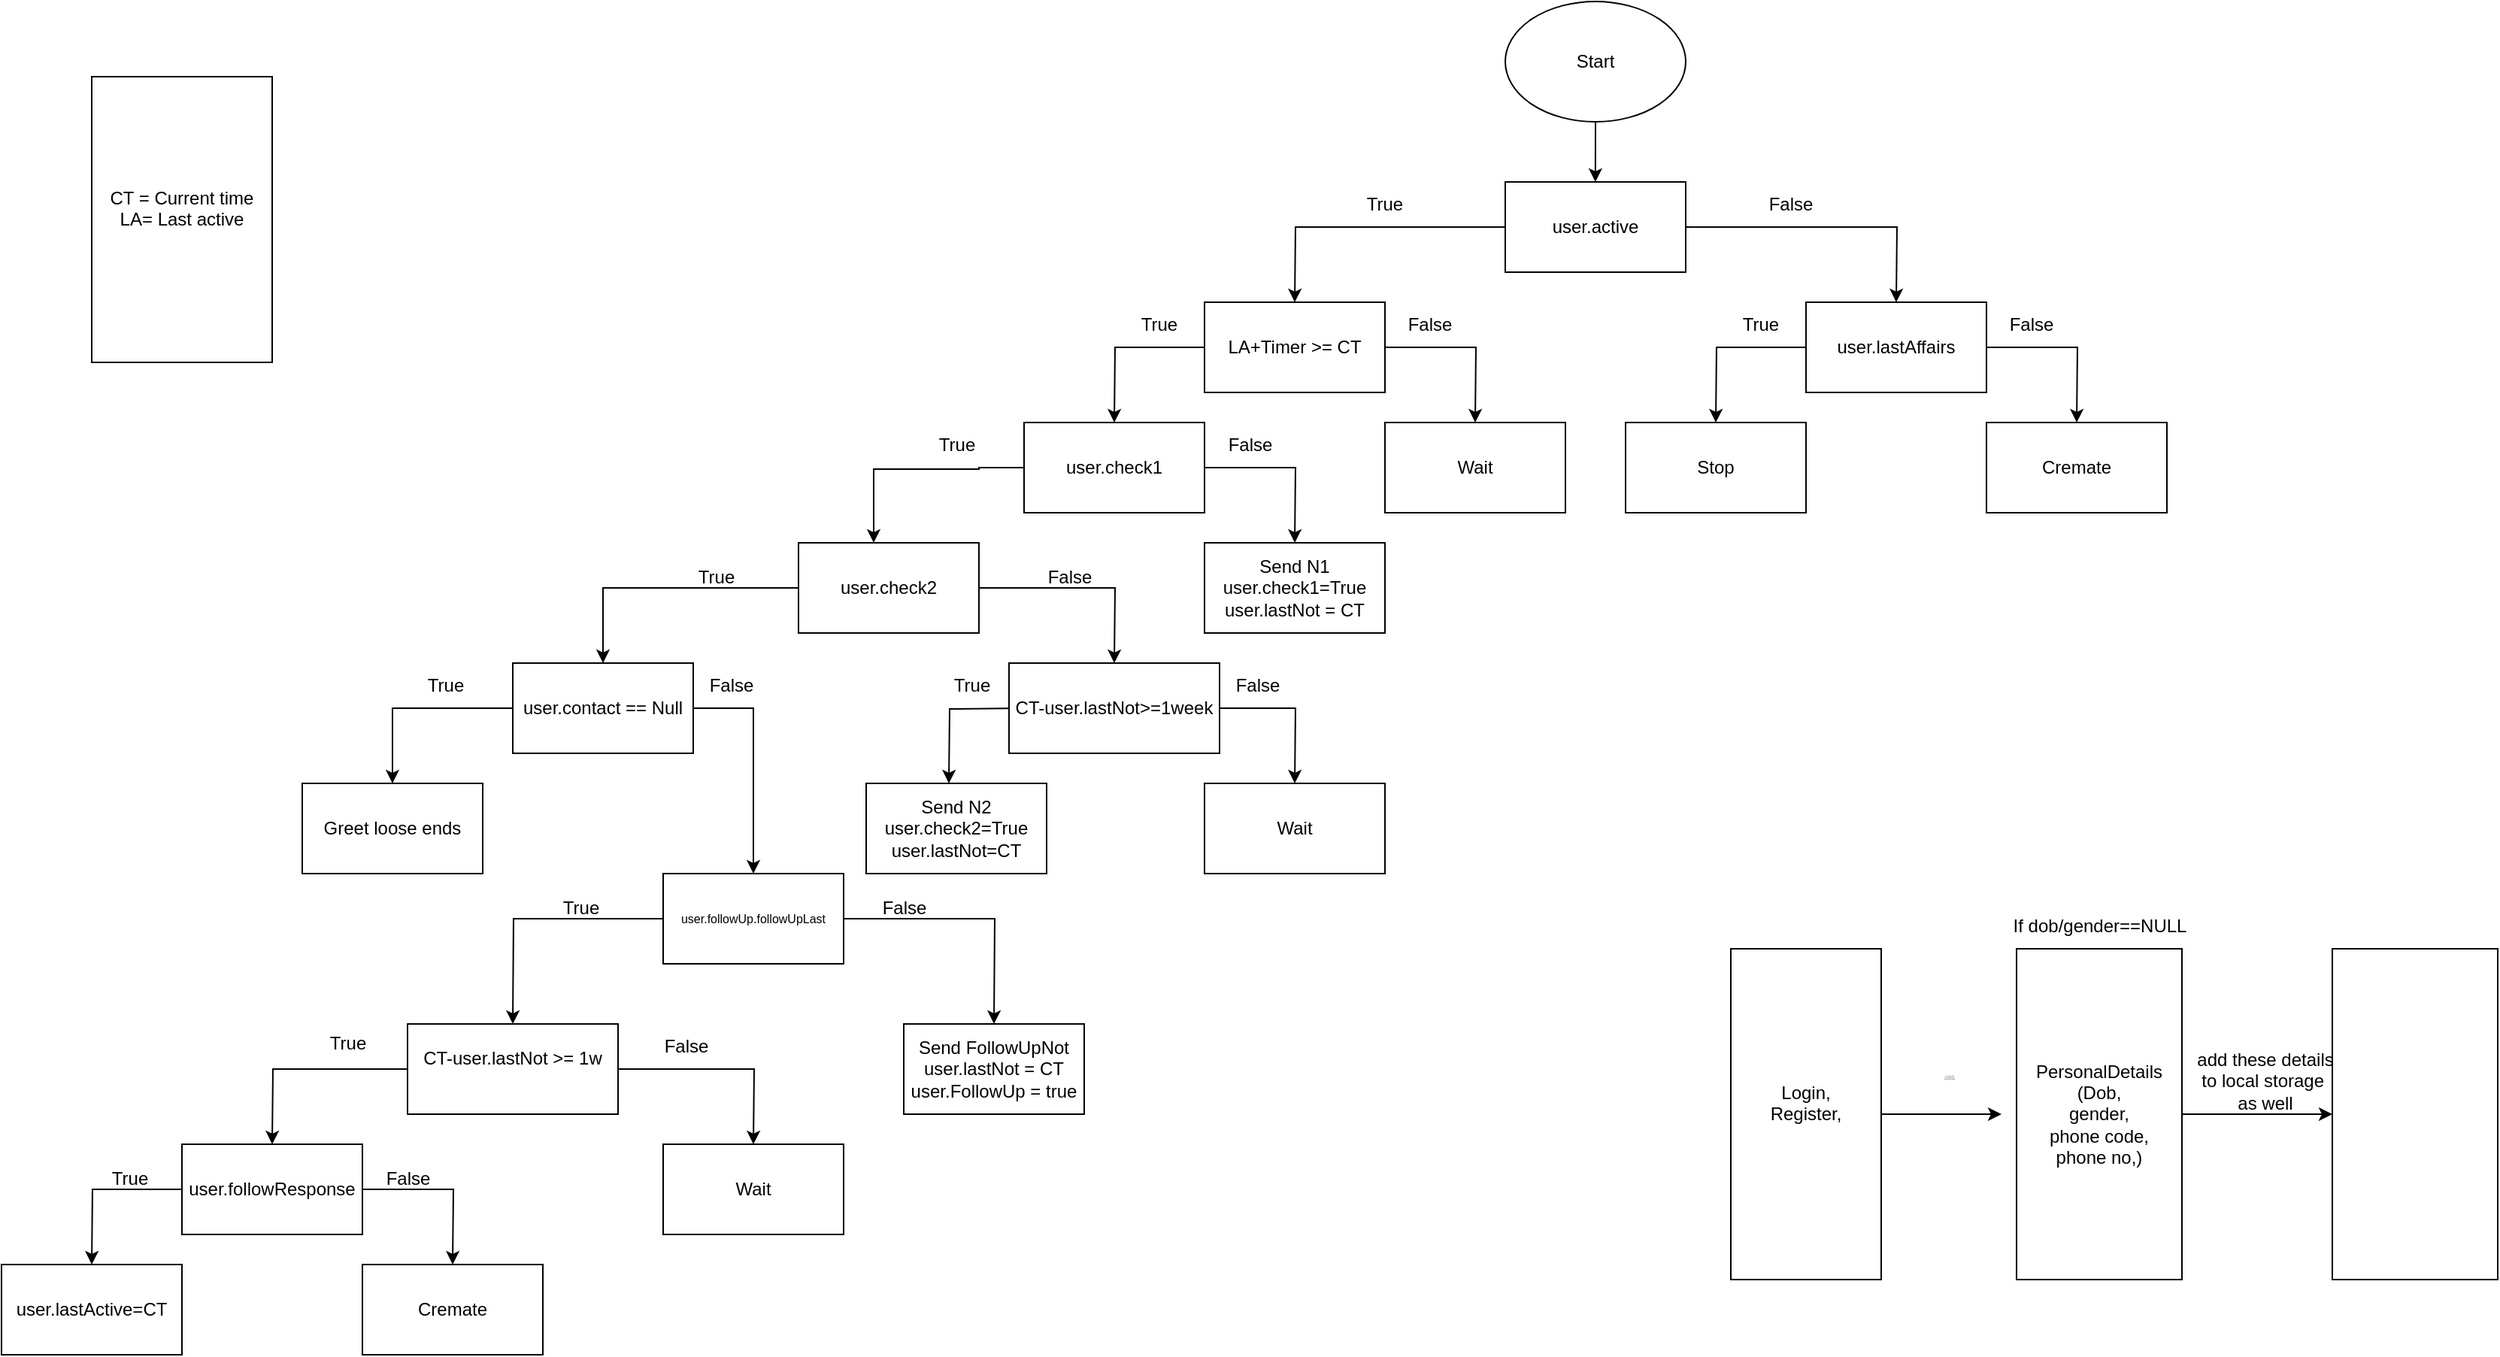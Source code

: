 <mxfile version="24.8.4">
  <diagram name="Page-1" id="K5yaOyUJU9RfkCoRuIgk">
    <mxGraphModel dx="2284" dy="818" grid="1" gridSize="10" guides="1" tooltips="1" connect="1" arrows="1" fold="1" page="1" pageScale="1" pageWidth="850" pageHeight="1100" math="0" shadow="0">
      <root>
        <mxCell id="0" />
        <mxCell id="1" parent="0" />
        <mxCell id="E0R6BfmWh4z85ws4LRd0-1" value="CT = Current time&lt;div&gt;LA= Last active&lt;/div&gt;&lt;div&gt;&lt;br&gt;&lt;/div&gt;" style="rounded=0;whiteSpace=wrap;html=1;" parent="1" vertex="1">
          <mxGeometry x="-600" y="170" width="120" height="190" as="geometry" />
        </mxCell>
        <mxCell id="E0R6BfmWh4z85ws4LRd0-2" value="Start" style="ellipse;whiteSpace=wrap;html=1;" parent="1" vertex="1">
          <mxGeometry x="340" y="120" width="120" height="80" as="geometry" />
        </mxCell>
        <mxCell id="E0R6BfmWh4z85ws4LRd0-3" value="" style="endArrow=classic;html=1;rounded=0;" parent="1" edge="1">
          <mxGeometry width="50" height="50" relative="1" as="geometry">
            <mxPoint x="400" y="200" as="sourcePoint" />
            <mxPoint x="399.95" y="240" as="targetPoint" />
            <Array as="points">
              <mxPoint x="399.95" y="230" />
              <mxPoint x="399.95" y="240" />
            </Array>
          </mxGeometry>
        </mxCell>
        <mxCell id="E0R6BfmWh4z85ws4LRd0-6" style="edgeStyle=orthogonalEdgeStyle;rounded=0;orthogonalLoop=1;jettySize=auto;html=1;exitX=1;exitY=0.5;exitDx=0;exitDy=0;" parent="1" source="E0R6BfmWh4z85ws4LRd0-4" edge="1">
          <mxGeometry relative="1" as="geometry">
            <mxPoint x="600" y="320" as="targetPoint" />
          </mxGeometry>
        </mxCell>
        <mxCell id="E0R6BfmWh4z85ws4LRd0-7" style="edgeStyle=orthogonalEdgeStyle;rounded=0;orthogonalLoop=1;jettySize=auto;html=1;exitX=0;exitY=0.5;exitDx=0;exitDy=0;" parent="1" source="E0R6BfmWh4z85ws4LRd0-4" edge="1">
          <mxGeometry relative="1" as="geometry">
            <mxPoint x="200" y="320" as="targetPoint" />
          </mxGeometry>
        </mxCell>
        <mxCell id="E0R6BfmWh4z85ws4LRd0-4" value="user.active" style="rounded=0;whiteSpace=wrap;html=1;" parent="1" vertex="1">
          <mxGeometry x="340" y="240" width="120" height="60" as="geometry" />
        </mxCell>
        <mxCell id="E0R6BfmWh4z85ws4LRd0-8" value="False" style="text;html=1;align=center;verticalAlign=middle;whiteSpace=wrap;rounded=0;" parent="1" vertex="1">
          <mxGeometry x="500" y="240" width="60" height="30" as="geometry" />
        </mxCell>
        <mxCell id="E0R6BfmWh4z85ws4LRd0-9" value="True" style="text;html=1;align=center;verticalAlign=middle;whiteSpace=wrap;rounded=0;" parent="1" vertex="1">
          <mxGeometry x="230" y="240" width="60" height="30" as="geometry" />
        </mxCell>
        <mxCell id="E0R6BfmWh4z85ws4LRd0-11" style="edgeStyle=orthogonalEdgeStyle;rounded=0;orthogonalLoop=1;jettySize=auto;html=1;" parent="1" source="E0R6BfmWh4z85ws4LRd0-10" edge="1">
          <mxGeometry relative="1" as="geometry">
            <mxPoint x="480" y="400" as="targetPoint" />
          </mxGeometry>
        </mxCell>
        <mxCell id="E0R6BfmWh4z85ws4LRd0-12" style="edgeStyle=orthogonalEdgeStyle;rounded=0;orthogonalLoop=1;jettySize=auto;html=1;exitX=1;exitY=0.5;exitDx=0;exitDy=0;" parent="1" source="E0R6BfmWh4z85ws4LRd0-10" edge="1">
          <mxGeometry relative="1" as="geometry">
            <mxPoint x="720" y="400" as="targetPoint" />
          </mxGeometry>
        </mxCell>
        <mxCell id="E0R6BfmWh4z85ws4LRd0-10" value="user.lastAffairs" style="rounded=0;whiteSpace=wrap;html=1;" parent="1" vertex="1">
          <mxGeometry x="540" y="320" width="120" height="60" as="geometry" />
        </mxCell>
        <mxCell id="E0R6BfmWh4z85ws4LRd0-13" value="Stop" style="rounded=0;whiteSpace=wrap;html=1;" parent="1" vertex="1">
          <mxGeometry x="420" y="400" width="120" height="60" as="geometry" />
        </mxCell>
        <mxCell id="E0R6BfmWh4z85ws4LRd0-14" value="Cremate" style="rounded=0;whiteSpace=wrap;html=1;" parent="1" vertex="1">
          <mxGeometry x="660" y="400" width="120" height="60" as="geometry" />
        </mxCell>
        <mxCell id="E0R6BfmWh4z85ws4LRd0-15" value="True" style="text;html=1;align=center;verticalAlign=middle;whiteSpace=wrap;rounded=0;" parent="1" vertex="1">
          <mxGeometry x="480" y="320" width="60" height="30" as="geometry" />
        </mxCell>
        <mxCell id="E0R6BfmWh4z85ws4LRd0-16" value="False" style="text;html=1;align=center;verticalAlign=middle;whiteSpace=wrap;rounded=0;" parent="1" vertex="1">
          <mxGeometry x="660" y="320" width="60" height="30" as="geometry" />
        </mxCell>
        <mxCell id="E0R6BfmWh4z85ws4LRd0-18" style="edgeStyle=orthogonalEdgeStyle;rounded=0;orthogonalLoop=1;jettySize=auto;html=1;exitX=1;exitY=0.5;exitDx=0;exitDy=0;" parent="1" source="E0R6BfmWh4z85ws4LRd0-17" edge="1">
          <mxGeometry relative="1" as="geometry">
            <mxPoint x="320" y="400.0" as="targetPoint" />
          </mxGeometry>
        </mxCell>
        <mxCell id="E0R6BfmWh4z85ws4LRd0-19" style="edgeStyle=orthogonalEdgeStyle;rounded=0;orthogonalLoop=1;jettySize=auto;html=1;exitX=0;exitY=0.5;exitDx=0;exitDy=0;" parent="1" source="E0R6BfmWh4z85ws4LRd0-17" edge="1">
          <mxGeometry relative="1" as="geometry">
            <mxPoint x="80" y="400.0" as="targetPoint" />
          </mxGeometry>
        </mxCell>
        <mxCell id="E0R6BfmWh4z85ws4LRd0-17" value="LA+Timer &amp;gt;= CT" style="rounded=0;whiteSpace=wrap;html=1;" parent="1" vertex="1">
          <mxGeometry x="140" y="320" width="120" height="60" as="geometry" />
        </mxCell>
        <mxCell id="E0R6BfmWh4z85ws4LRd0-20" value="Wait" style="rounded=0;whiteSpace=wrap;html=1;" parent="1" vertex="1">
          <mxGeometry x="260" y="400" width="120" height="60" as="geometry" />
        </mxCell>
        <mxCell id="E0R6BfmWh4z85ws4LRd0-23" style="edgeStyle=orthogonalEdgeStyle;rounded=0;orthogonalLoop=1;jettySize=auto;html=1;exitX=0;exitY=0.5;exitDx=0;exitDy=0;" parent="1" source="E0R6BfmWh4z85ws4LRd0-21" edge="1">
          <mxGeometry relative="1" as="geometry">
            <mxPoint x="-80" y="480" as="targetPoint" />
            <mxPoint x="-10" y="430" as="sourcePoint" />
            <Array as="points">
              <mxPoint x="-10" y="430" />
              <mxPoint x="-10" y="431" />
              <mxPoint x="-80" y="431" />
            </Array>
          </mxGeometry>
        </mxCell>
        <mxCell id="E0R6BfmWh4z85ws4LRd0-24" style="edgeStyle=orthogonalEdgeStyle;rounded=0;orthogonalLoop=1;jettySize=auto;html=1;exitX=1;exitY=0.5;exitDx=0;exitDy=0;" parent="1" source="E0R6BfmWh4z85ws4LRd0-21" edge="1">
          <mxGeometry relative="1" as="geometry">
            <mxPoint x="200" y="480" as="targetPoint" />
          </mxGeometry>
        </mxCell>
        <mxCell id="E0R6BfmWh4z85ws4LRd0-21" value="user.check1" style="rounded=0;whiteSpace=wrap;html=1;" parent="1" vertex="1">
          <mxGeometry x="20" y="400" width="120" height="60" as="geometry" />
        </mxCell>
        <mxCell id="E0R6BfmWh4z85ws4LRd0-25" value="False" style="text;html=1;align=center;verticalAlign=middle;whiteSpace=wrap;rounded=0;" parent="1" vertex="1">
          <mxGeometry x="260" y="320" width="60" height="30" as="geometry" />
        </mxCell>
        <mxCell id="E0R6BfmWh4z85ws4LRd0-26" value="True" style="text;html=1;align=center;verticalAlign=middle;whiteSpace=wrap;rounded=0;" parent="1" vertex="1">
          <mxGeometry x="80" y="320" width="60" height="30" as="geometry" />
        </mxCell>
        <mxCell id="E0R6BfmWh4z85ws4LRd0-27" value="True" style="text;html=1;align=center;verticalAlign=middle;resizable=0;points=[];autosize=1;strokeColor=none;fillColor=none;" parent="1" vertex="1">
          <mxGeometry x="-50" y="400" width="50" height="30" as="geometry" />
        </mxCell>
        <mxCell id="E0R6BfmWh4z85ws4LRd0-28" value="False" style="text;html=1;align=center;verticalAlign=middle;resizable=0;points=[];autosize=1;strokeColor=none;fillColor=none;" parent="1" vertex="1">
          <mxGeometry x="145" y="400" width="50" height="30" as="geometry" />
        </mxCell>
        <mxCell id="E0R6BfmWh4z85ws4LRd0-29" value="Send N1&lt;div&gt;user.check1=True&lt;/div&gt;&lt;div&gt;user.lastNot = CT&lt;/div&gt;" style="whiteSpace=wrap;html=1;" parent="1" vertex="1">
          <mxGeometry x="140" y="480" width="120" height="60" as="geometry" />
        </mxCell>
        <mxCell id="E0R6BfmWh4z85ws4LRd0-31" style="edgeStyle=orthogonalEdgeStyle;rounded=0;orthogonalLoop=1;jettySize=auto;html=1;exitX=1;exitY=0.5;exitDx=0;exitDy=0;" parent="1" source="E0R6BfmWh4z85ws4LRd0-30" edge="1">
          <mxGeometry relative="1" as="geometry">
            <mxPoint x="80" y="560.0" as="targetPoint" />
          </mxGeometry>
        </mxCell>
        <mxCell id="E0R6BfmWh4z85ws4LRd0-33" style="edgeStyle=orthogonalEdgeStyle;rounded=0;orthogonalLoop=1;jettySize=auto;html=1;exitX=0;exitY=0.5;exitDx=0;exitDy=0;entryX=0.5;entryY=0;entryDx=0;entryDy=0;" parent="1" source="E0R6BfmWh4z85ws4LRd0-30" target="E0R6BfmWh4z85ws4LRd0-34" edge="1">
          <mxGeometry relative="1" as="geometry">
            <mxPoint x="-260" y="600" as="targetPoint" />
            <Array as="points">
              <mxPoint x="-260" y="510" />
            </Array>
          </mxGeometry>
        </mxCell>
        <mxCell id="E0R6BfmWh4z85ws4LRd0-30" value="user.check2" style="whiteSpace=wrap;html=1;" parent="1" vertex="1">
          <mxGeometry x="-130" y="480" width="120" height="60" as="geometry" />
        </mxCell>
        <mxCell id="E0R6BfmWh4z85ws4LRd0-37" style="edgeStyle=orthogonalEdgeStyle;rounded=0;orthogonalLoop=1;jettySize=auto;html=1;" parent="1" edge="1">
          <mxGeometry relative="1" as="geometry">
            <mxPoint x="-30" y="639.99" as="targetPoint" />
            <mxPoint x="20" y="590.002" as="sourcePoint" />
          </mxGeometry>
        </mxCell>
        <mxCell id="E0R6BfmWh4z85ws4LRd0-38" style="edgeStyle=orthogonalEdgeStyle;rounded=0;orthogonalLoop=1;jettySize=auto;html=1;exitX=1;exitY=0.5;exitDx=0;exitDy=0;" parent="1" source="E0R6BfmWh4z85ws4LRd0-32" edge="1">
          <mxGeometry relative="1" as="geometry">
            <mxPoint x="200" y="640" as="targetPoint" />
          </mxGeometry>
        </mxCell>
        <mxCell id="E0R6BfmWh4z85ws4LRd0-32" value="CT-user.lastNot&amp;gt;=1week" style="whiteSpace=wrap;html=1;" parent="1" vertex="1">
          <mxGeometry x="10" y="560" width="140" height="60" as="geometry" />
        </mxCell>
        <mxCell id="E0R6BfmWh4z85ws4LRd0-48" style="edgeStyle=orthogonalEdgeStyle;rounded=0;orthogonalLoop=1;jettySize=auto;html=1;exitX=1;exitY=0.5;exitDx=0;exitDy=0;entryX=0.5;entryY=0;entryDx=0;entryDy=0;" parent="1" source="E0R6BfmWh4z85ws4LRd0-34" target="E0R6BfmWh4z85ws4LRd0-49" edge="1">
          <mxGeometry relative="1" as="geometry">
            <mxPoint x="-160" y="640" as="targetPoint" />
          </mxGeometry>
        </mxCell>
        <mxCell id="E0R6BfmWh4z85ws4LRd0-51" style="edgeStyle=orthogonalEdgeStyle;rounded=0;orthogonalLoop=1;jettySize=auto;html=1;exitX=0;exitY=0.5;exitDx=0;exitDy=0;entryX=0.5;entryY=0;entryDx=0;entryDy=0;" parent="1" source="E0R6BfmWh4z85ws4LRd0-34" target="E0R6BfmWh4z85ws4LRd0-53" edge="1">
          <mxGeometry relative="1" as="geometry">
            <mxPoint x="-400" y="630" as="targetPoint" />
          </mxGeometry>
        </mxCell>
        <mxCell id="E0R6BfmWh4z85ws4LRd0-34" value="user.contact == Null" style="whiteSpace=wrap;html=1;" parent="1" vertex="1">
          <mxGeometry x="-320" y="560" width="120" height="60" as="geometry" />
        </mxCell>
        <mxCell id="E0R6BfmWh4z85ws4LRd0-35" value="False" style="text;html=1;align=center;verticalAlign=middle;resizable=0;points=[];autosize=1;strokeColor=none;fillColor=none;" parent="1" vertex="1">
          <mxGeometry x="25" y="488" width="50" height="30" as="geometry" />
        </mxCell>
        <mxCell id="E0R6BfmWh4z85ws4LRd0-36" value="True" style="text;html=1;align=center;verticalAlign=middle;resizable=0;points=[];autosize=1;strokeColor=none;fillColor=none;" parent="1" vertex="1">
          <mxGeometry x="-210" y="488" width="50" height="30" as="geometry" />
        </mxCell>
        <mxCell id="E0R6BfmWh4z85ws4LRd0-39" value="False" style="text;html=1;align=center;verticalAlign=middle;resizable=0;points=[];autosize=1;strokeColor=none;fillColor=none;" parent="1" vertex="1">
          <mxGeometry x="150" y="560" width="50" height="30" as="geometry" />
        </mxCell>
        <mxCell id="E0R6BfmWh4z85ws4LRd0-40" value="True" style="text;html=1;align=center;verticalAlign=middle;resizable=0;points=[];autosize=1;strokeColor=none;fillColor=none;" parent="1" vertex="1">
          <mxGeometry x="-40" y="560" width="50" height="30" as="geometry" />
        </mxCell>
        <mxCell id="E0R6BfmWh4z85ws4LRd0-42" value="Send N2&lt;div&gt;user.check2=True&lt;/div&gt;&lt;div&gt;user.lastNot=CT&lt;/div&gt;" style="whiteSpace=wrap;html=1;" parent="1" vertex="1">
          <mxGeometry x="-85" y="640" width="120" height="60" as="geometry" />
        </mxCell>
        <mxCell id="E0R6BfmWh4z85ws4LRd0-43" value="Wait" style="whiteSpace=wrap;html=1;" parent="1" vertex="1">
          <mxGeometry x="140" y="640" width="120" height="60" as="geometry" />
        </mxCell>
        <mxCell id="E0R6BfmWh4z85ws4LRd0-56" style="edgeStyle=orthogonalEdgeStyle;rounded=0;orthogonalLoop=1;jettySize=auto;html=1;exitX=1;exitY=0.5;exitDx=0;exitDy=0;" parent="1" source="E0R6BfmWh4z85ws4LRd0-49" edge="1">
          <mxGeometry relative="1" as="geometry">
            <mxPoint y="800" as="targetPoint" />
          </mxGeometry>
        </mxCell>
        <mxCell id="E0R6BfmWh4z85ws4LRd0-57" style="edgeStyle=orthogonalEdgeStyle;rounded=0;orthogonalLoop=1;jettySize=auto;html=1;exitX=0;exitY=0.5;exitDx=0;exitDy=0;" parent="1" source="E0R6BfmWh4z85ws4LRd0-49" edge="1">
          <mxGeometry relative="1" as="geometry">
            <mxPoint x="-320" y="800" as="targetPoint" />
          </mxGeometry>
        </mxCell>
        <mxCell id="E0R6BfmWh4z85ws4LRd0-49" value="&lt;font style=&quot;font-size: 8px;&quot;&gt;user.followUp.followUpLast&lt;/font&gt;&lt;div style=&quot;line-height: 20%; font-size: 8px;&quot;&gt;&lt;br&gt;&lt;/div&gt;" style="whiteSpace=wrap;html=1;" parent="1" vertex="1">
          <mxGeometry x="-220" y="700" width="120" height="60" as="geometry" />
        </mxCell>
        <mxCell id="E0R6BfmWh4z85ws4LRd0-50" value="False" style="text;html=1;align=center;verticalAlign=middle;resizable=0;points=[];autosize=1;strokeColor=none;fillColor=none;" parent="1" vertex="1">
          <mxGeometry x="-200" y="560" width="50" height="30" as="geometry" />
        </mxCell>
        <mxCell id="E0R6BfmWh4z85ws4LRd0-52" value="True" style="text;html=1;align=center;verticalAlign=middle;resizable=0;points=[];autosize=1;strokeColor=none;fillColor=none;" parent="1" vertex="1">
          <mxGeometry x="-390" y="560" width="50" height="30" as="geometry" />
        </mxCell>
        <mxCell id="E0R6BfmWh4z85ws4LRd0-53" value="Greet loose ends" style="whiteSpace=wrap;html=1;" parent="1" vertex="1">
          <mxGeometry x="-460" y="640" width="120" height="60" as="geometry" />
        </mxCell>
        <mxCell id="E0R6BfmWh4z85ws4LRd0-58" value="Send FollowUpNot&lt;div&gt;user.lastNot = CT&lt;/div&gt;&lt;div&gt;user.FollowUp = true&lt;/div&gt;" style="whiteSpace=wrap;html=1;" parent="1" vertex="1">
          <mxGeometry x="-60" y="800" width="120" height="60" as="geometry" />
        </mxCell>
        <mxCell id="E0R6BfmWh4z85ws4LRd0-59" value="False" style="text;html=1;align=center;verticalAlign=middle;resizable=0;points=[];autosize=1;strokeColor=none;fillColor=none;" parent="1" vertex="1">
          <mxGeometry x="-85" y="708" width="50" height="30" as="geometry" />
        </mxCell>
        <mxCell id="E0R6BfmWh4z85ws4LRd0-60" value="True" style="text;html=1;align=center;verticalAlign=middle;resizable=0;points=[];autosize=1;strokeColor=none;fillColor=none;" parent="1" vertex="1">
          <mxGeometry x="-300" y="708" width="50" height="30" as="geometry" />
        </mxCell>
        <mxCell id="E0R6BfmWh4z85ws4LRd0-63" style="edgeStyle=orthogonalEdgeStyle;rounded=0;orthogonalLoop=1;jettySize=auto;html=1;exitX=1;exitY=0.5;exitDx=0;exitDy=0;" parent="1" source="E0R6BfmWh4z85ws4LRd0-62" edge="1">
          <mxGeometry relative="1" as="geometry">
            <mxPoint x="-160" y="880" as="targetPoint" />
          </mxGeometry>
        </mxCell>
        <mxCell id="E0R6BfmWh4z85ws4LRd0-64" style="edgeStyle=orthogonalEdgeStyle;rounded=0;orthogonalLoop=1;jettySize=auto;html=1;exitX=0;exitY=0.5;exitDx=0;exitDy=0;" parent="1" source="E0R6BfmWh4z85ws4LRd0-62" edge="1">
          <mxGeometry relative="1" as="geometry">
            <mxPoint x="-480" y="880" as="targetPoint" />
          </mxGeometry>
        </mxCell>
        <mxCell id="E0R6BfmWh4z85ws4LRd0-62" value="CT-user.lastNot &amp;gt;= 1w&lt;div&gt;&lt;br&gt;&lt;/div&gt;" style="whiteSpace=wrap;html=1;" parent="1" vertex="1">
          <mxGeometry x="-390" y="800" width="140" height="60" as="geometry" />
        </mxCell>
        <mxCell id="E0R6BfmWh4z85ws4LRd0-69" style="edgeStyle=orthogonalEdgeStyle;rounded=0;orthogonalLoop=1;jettySize=auto;html=1;exitX=0;exitY=0.5;exitDx=0;exitDy=0;" parent="1" source="E0R6BfmWh4z85ws4LRd0-65" edge="1">
          <mxGeometry relative="1" as="geometry">
            <mxPoint x="-600" y="960" as="targetPoint" />
          </mxGeometry>
        </mxCell>
        <mxCell id="E0R6BfmWh4z85ws4LRd0-70" style="edgeStyle=orthogonalEdgeStyle;rounded=0;orthogonalLoop=1;jettySize=auto;html=1;exitX=1;exitY=0.5;exitDx=0;exitDy=0;" parent="1" source="E0R6BfmWh4z85ws4LRd0-65" edge="1">
          <mxGeometry relative="1" as="geometry">
            <mxPoint x="-360" y="960" as="targetPoint" />
          </mxGeometry>
        </mxCell>
        <mxCell id="E0R6BfmWh4z85ws4LRd0-65" value="user.followResponse" style="whiteSpace=wrap;html=1;" parent="1" vertex="1">
          <mxGeometry x="-540" y="880" width="120" height="60" as="geometry" />
        </mxCell>
        <mxCell id="E0R6BfmWh4z85ws4LRd0-66" value="Wait" style="whiteSpace=wrap;html=1;" parent="1" vertex="1">
          <mxGeometry x="-220" y="880" width="120" height="60" as="geometry" />
        </mxCell>
        <mxCell id="E0R6BfmWh4z85ws4LRd0-67" value="False" style="text;html=1;align=center;verticalAlign=middle;resizable=0;points=[];autosize=1;strokeColor=none;fillColor=none;" parent="1" vertex="1">
          <mxGeometry x="-230" y="800" width="50" height="30" as="geometry" />
        </mxCell>
        <mxCell id="E0R6BfmWh4z85ws4LRd0-68" value="True" style="text;html=1;align=center;verticalAlign=middle;resizable=0;points=[];autosize=1;strokeColor=none;fillColor=none;" parent="1" vertex="1">
          <mxGeometry x="-455" y="798" width="50" height="30" as="geometry" />
        </mxCell>
        <mxCell id="E0R6BfmWh4z85ws4LRd0-71" value="user.lastActive=CT" style="whiteSpace=wrap;html=1;" parent="1" vertex="1">
          <mxGeometry x="-660" y="960" width="120" height="60" as="geometry" />
        </mxCell>
        <mxCell id="E0R6BfmWh4z85ws4LRd0-72" value="Cremate" style="whiteSpace=wrap;html=1;" parent="1" vertex="1">
          <mxGeometry x="-420" y="960" width="120" height="60" as="geometry" />
        </mxCell>
        <mxCell id="E0R6BfmWh4z85ws4LRd0-75" value="True" style="text;html=1;align=center;verticalAlign=middle;resizable=0;points=[];autosize=1;strokeColor=none;fillColor=none;" parent="1" vertex="1">
          <mxGeometry x="-600" y="888" width="50" height="30" as="geometry" />
        </mxCell>
        <mxCell id="E0R6BfmWh4z85ws4LRd0-76" value="False" style="text;html=1;align=center;verticalAlign=middle;resizable=0;points=[];autosize=1;strokeColor=none;fillColor=none;" parent="1" vertex="1">
          <mxGeometry x="-415" y="888" width="50" height="30" as="geometry" />
        </mxCell>
        <mxCell id="VQ2aTPq5qKIOa1CLoEHN-2" style="edgeStyle=orthogonalEdgeStyle;rounded=0;orthogonalLoop=1;jettySize=auto;html=1;" edge="1" parent="1" source="VQ2aTPq5qKIOa1CLoEHN-1">
          <mxGeometry relative="1" as="geometry">
            <mxPoint x="670" y="860" as="targetPoint" />
          </mxGeometry>
        </mxCell>
        <mxCell id="VQ2aTPq5qKIOa1CLoEHN-1" value="Login,&lt;div&gt;Register,&lt;/div&gt;&lt;div&gt;&lt;br&gt;&lt;/div&gt;" style="whiteSpace=wrap;html=1;" vertex="1" parent="1">
          <mxGeometry x="490" y="750" width="100" height="220" as="geometry" />
        </mxCell>
        <mxCell id="VQ2aTPq5qKIOa1CLoEHN-6" style="edgeStyle=orthogonalEdgeStyle;rounded=0;orthogonalLoop=1;jettySize=auto;html=1;" edge="1" parent="1" source="VQ2aTPq5qKIOa1CLoEHN-3">
          <mxGeometry relative="1" as="geometry">
            <mxPoint x="890" y="860" as="targetPoint" />
          </mxGeometry>
        </mxCell>
        <mxCell id="VQ2aTPq5qKIOa1CLoEHN-3" value="PersonalDetails&lt;br&gt;(Dob,&lt;div&gt;gender,&lt;/div&gt;&lt;div&gt;phone code,&lt;/div&gt;&lt;div&gt;phone no,)&lt;/div&gt;" style="whiteSpace=wrap;html=1;" vertex="1" parent="1">
          <mxGeometry x="680" y="750" width="110" height="220" as="geometry" />
        </mxCell>
        <mxCell id="VQ2aTPq5qKIOa1CLoEHN-4" value="Set User info&lt;div style=&quot;font-size: 1px;&quot;&gt;in localStorage&lt;br style=&quot;font-size: 1px;&quot;&gt;along with token&lt;/div&gt;" style="text;html=1;align=center;verticalAlign=middle;resizable=0;points=[];autosize=1;strokeColor=none;fillColor=none;fontSize=1;" vertex="1" parent="1">
          <mxGeometry x="590" y="810" width="90" height="50" as="geometry" />
        </mxCell>
        <mxCell id="VQ2aTPq5qKIOa1CLoEHN-5" value="If dob/gender==NULL" style="text;html=1;align=center;verticalAlign=middle;resizable=0;points=[];autosize=1;strokeColor=none;fillColor=none;" vertex="1" parent="1">
          <mxGeometry x="665" y="720" width="140" height="30" as="geometry" />
        </mxCell>
        <mxCell id="VQ2aTPq5qKIOa1CLoEHN-7" value="add these details&lt;div&gt;to local storage&amp;nbsp;&lt;/div&gt;&lt;div&gt;as well&lt;/div&gt;&lt;div&gt;&lt;br&gt;&lt;/div&gt;" style="text;html=1;align=center;verticalAlign=middle;resizable=0;points=[];autosize=1;strokeColor=none;fillColor=none;" vertex="1" parent="1">
          <mxGeometry x="790" y="810" width="110" height="70" as="geometry" />
        </mxCell>
        <mxCell id="VQ2aTPq5qKIOa1CLoEHN-8" value="" style="whiteSpace=wrap;html=1;" vertex="1" parent="1">
          <mxGeometry x="890" y="750" width="110" height="220" as="geometry" />
        </mxCell>
      </root>
    </mxGraphModel>
  </diagram>
</mxfile>
